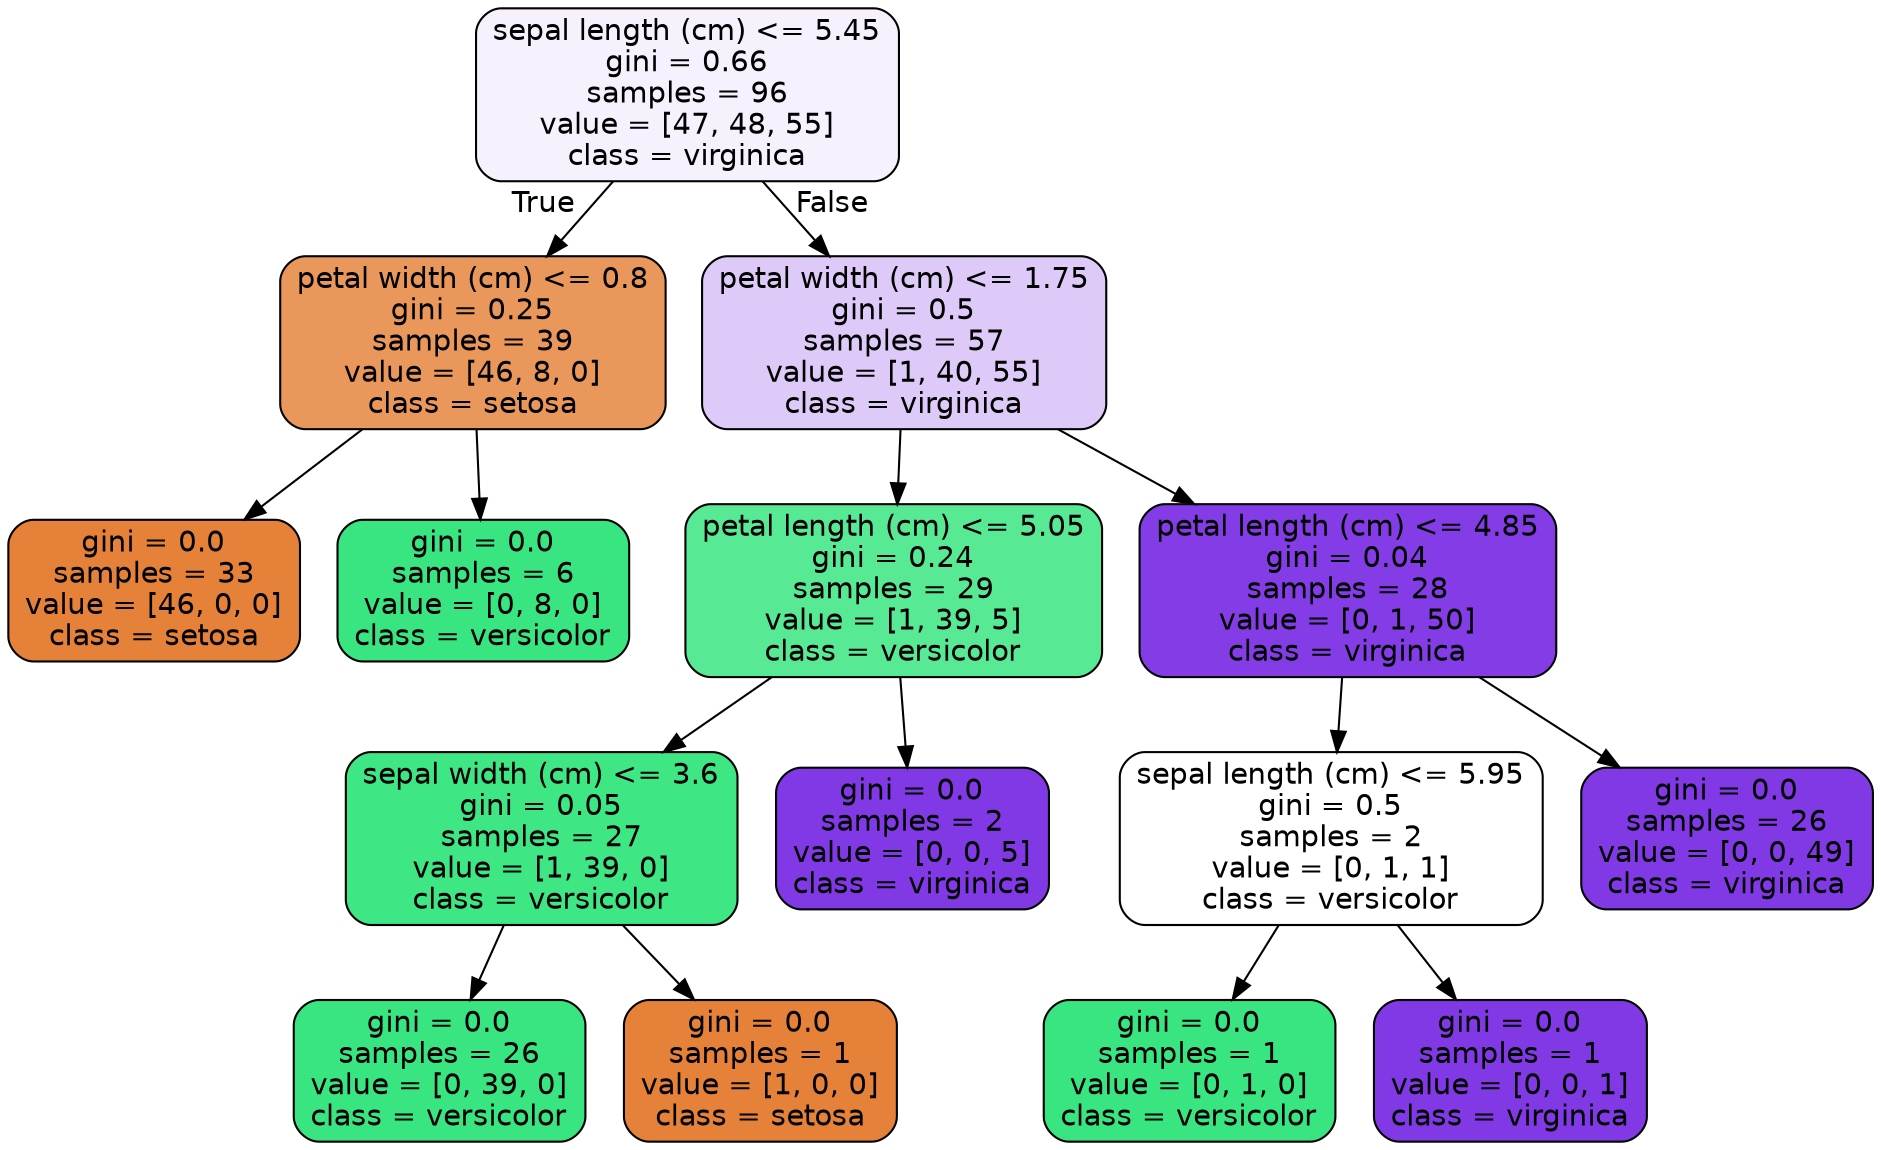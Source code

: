digraph Tree {
node [shape=box, style="filled, rounded", color="black", fontname="helvetica"] ;
edge [fontname="helvetica"] ;
0 [label="sepal length (cm) <= 5.45\ngini = 0.66\nsamples = 96\nvalue = [47, 48, 55]\nclass = virginica", fillcolor="#f6f1fd"] ;
1 [label="petal width (cm) <= 0.8\ngini = 0.25\nsamples = 39\nvalue = [46, 8, 0]\nclass = setosa", fillcolor="#ea975b"] ;
0 -> 1 [labeldistance=2.5, labelangle=45, headlabel="True"] ;
2 [label="gini = 0.0\nsamples = 33\nvalue = [46, 0, 0]\nclass = setosa", fillcolor="#e58139"] ;
1 -> 2 ;
3 [label="gini = 0.0\nsamples = 6\nvalue = [0, 8, 0]\nclass = versicolor", fillcolor="#39e581"] ;
1 -> 3 ;
4 [label="petal width (cm) <= 1.75\ngini = 0.5\nsamples = 57\nvalue = [1, 40, 55]\nclass = virginica", fillcolor="#ddcaf8"] ;
0 -> 4 [labeldistance=2.5, labelangle=-45, headlabel="False"] ;
5 [label="petal length (cm) <= 5.05\ngini = 0.24\nsamples = 29\nvalue = [1, 39, 5]\nclass = versicolor", fillcolor="#57e994"] ;
4 -> 5 ;
6 [label="sepal width (cm) <= 3.6\ngini = 0.05\nsamples = 27\nvalue = [1, 39, 0]\nclass = versicolor", fillcolor="#3ee684"] ;
5 -> 6 ;
7 [label="gini = 0.0\nsamples = 26\nvalue = [0, 39, 0]\nclass = versicolor", fillcolor="#39e581"] ;
6 -> 7 ;
8 [label="gini = 0.0\nsamples = 1\nvalue = [1, 0, 0]\nclass = setosa", fillcolor="#e58139"] ;
6 -> 8 ;
9 [label="gini = 0.0\nsamples = 2\nvalue = [0, 0, 5]\nclass = virginica", fillcolor="#8139e5"] ;
5 -> 9 ;
10 [label="petal length (cm) <= 4.85\ngini = 0.04\nsamples = 28\nvalue = [0, 1, 50]\nclass = virginica", fillcolor="#843de6"] ;
4 -> 10 ;
11 [label="sepal length (cm) <= 5.95\ngini = 0.5\nsamples = 2\nvalue = [0, 1, 1]\nclass = versicolor", fillcolor="#ffffff"] ;
10 -> 11 ;
12 [label="gini = 0.0\nsamples = 1\nvalue = [0, 1, 0]\nclass = versicolor", fillcolor="#39e581"] ;
11 -> 12 ;
13 [label="gini = 0.0\nsamples = 1\nvalue = [0, 0, 1]\nclass = virginica", fillcolor="#8139e5"] ;
11 -> 13 ;
14 [label="gini = 0.0\nsamples = 26\nvalue = [0, 0, 49]\nclass = virginica", fillcolor="#8139e5"] ;
10 -> 14 ;
}